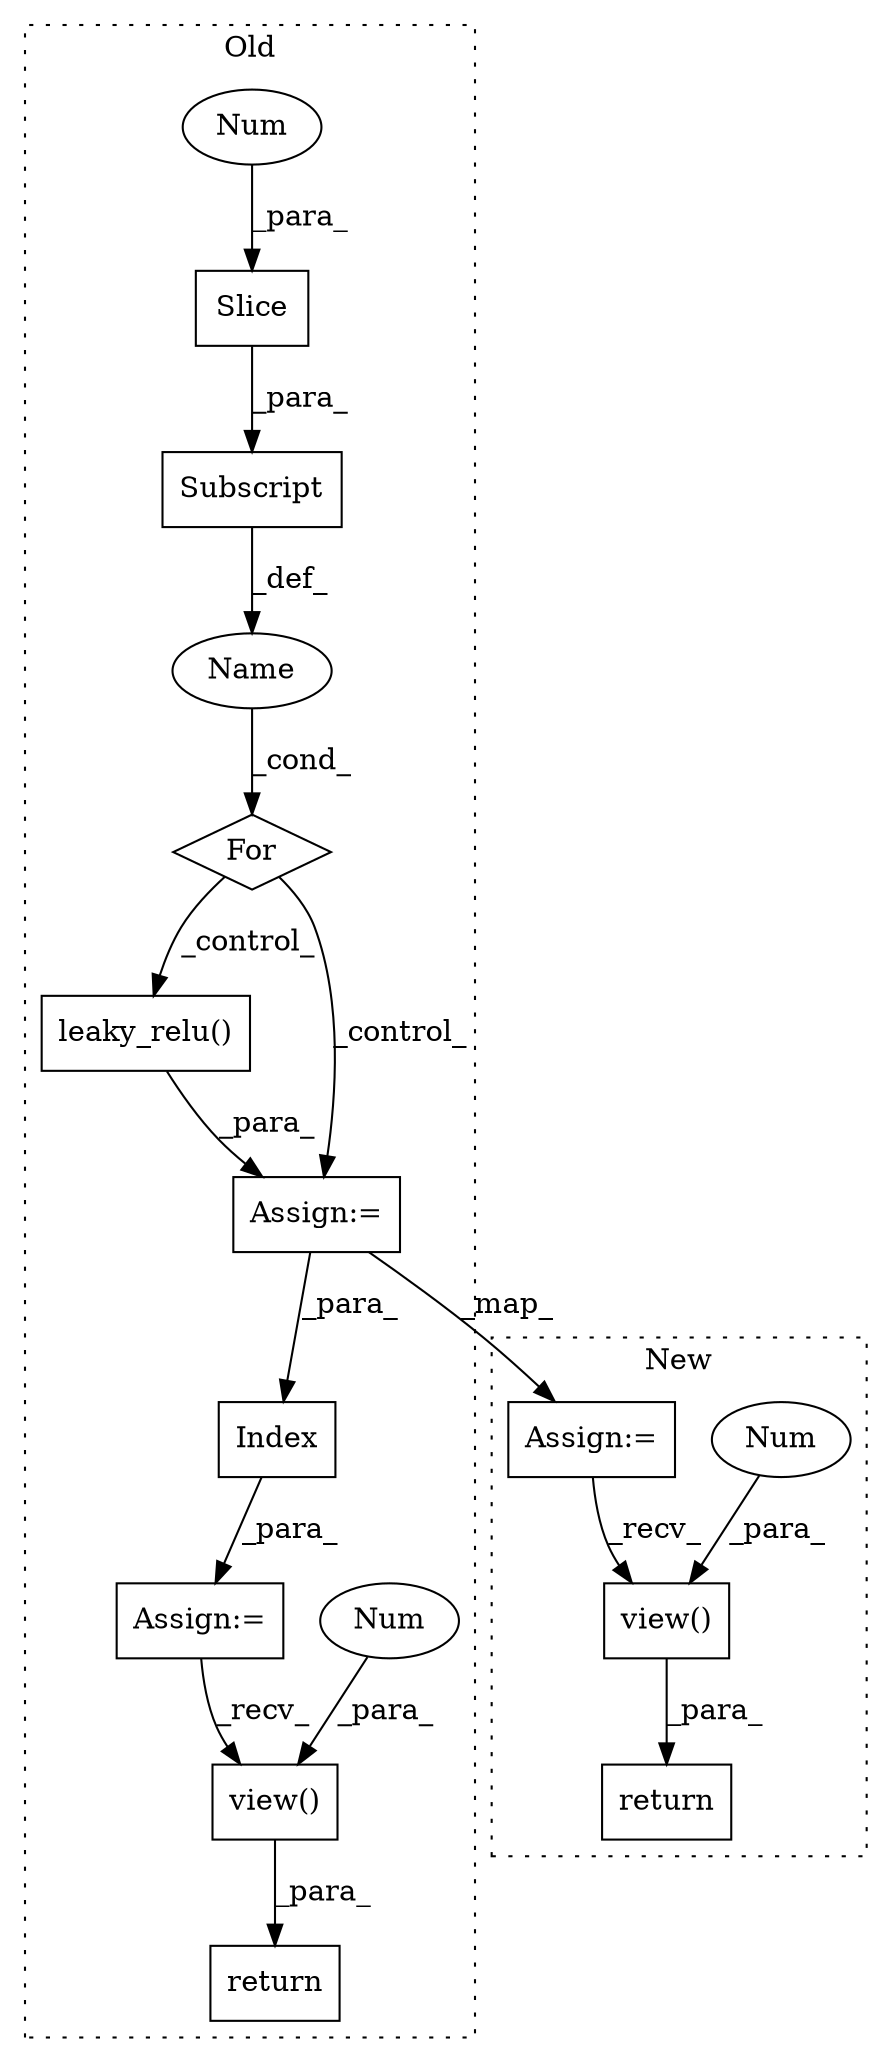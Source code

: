 digraph G {
subgraph cluster0 {
1 [label="leaky_relu()" a="75" s="12394,12412" l="13,1" shape="box"];
3 [label="Index" a="46" s="12427,12440" l="12,1" shape="box"];
4 [label="For" a="107" s="12341,12363" l="4,14" shape="diamond"];
5 [label="view()" a="75" s="12472,12487" l="7,1" shape="box"];
6 [label="Slice" a="80" s="12359" l="3" shape="box"];
7 [label="Subscript" a="63" s="12351,0" l="12,0" shape="box"];
8 [label="Name" a="87" s="12345" l="2" shape="ellipse"];
9 [label="Num" a="76" s="12485" l="2" shape="ellipse"];
10 [label="Num" a="76" s="12360" l="2" shape="ellipse"];
12 [label="Assign:=" a="68" s="12424" l="3" shape="box"];
14 [label="return" a="93" s="12465" l="7" shape="box"];
16 [label="Assign:=" a="68" s="12378" l="3" shape="box"];
label = "Old";
style="dotted";
}
subgraph cluster1 {
2 [label="view()" a="75" s="12337,12352" l="7,1" shape="box"];
11 [label="Num" a="76" s="12350" l="2" shape="ellipse"];
13 [label="return" a="93" s="12330" l="7" shape="box"];
15 [label="Assign:=" a="68" s="12292" l="3" shape="box"];
label = "New";
style="dotted";
}
1 -> 16 [label="_para_"];
2 -> 13 [label="_para_"];
3 -> 12 [label="_para_"];
4 -> 16 [label="_control_"];
4 -> 1 [label="_control_"];
5 -> 14 [label="_para_"];
6 -> 7 [label="_para_"];
7 -> 8 [label="_def_"];
8 -> 4 [label="_cond_"];
9 -> 5 [label="_para_"];
10 -> 6 [label="_para_"];
11 -> 2 [label="_para_"];
12 -> 5 [label="_recv_"];
15 -> 2 [label="_recv_"];
16 -> 15 [label="_map_"];
16 -> 3 [label="_para_"];
}
